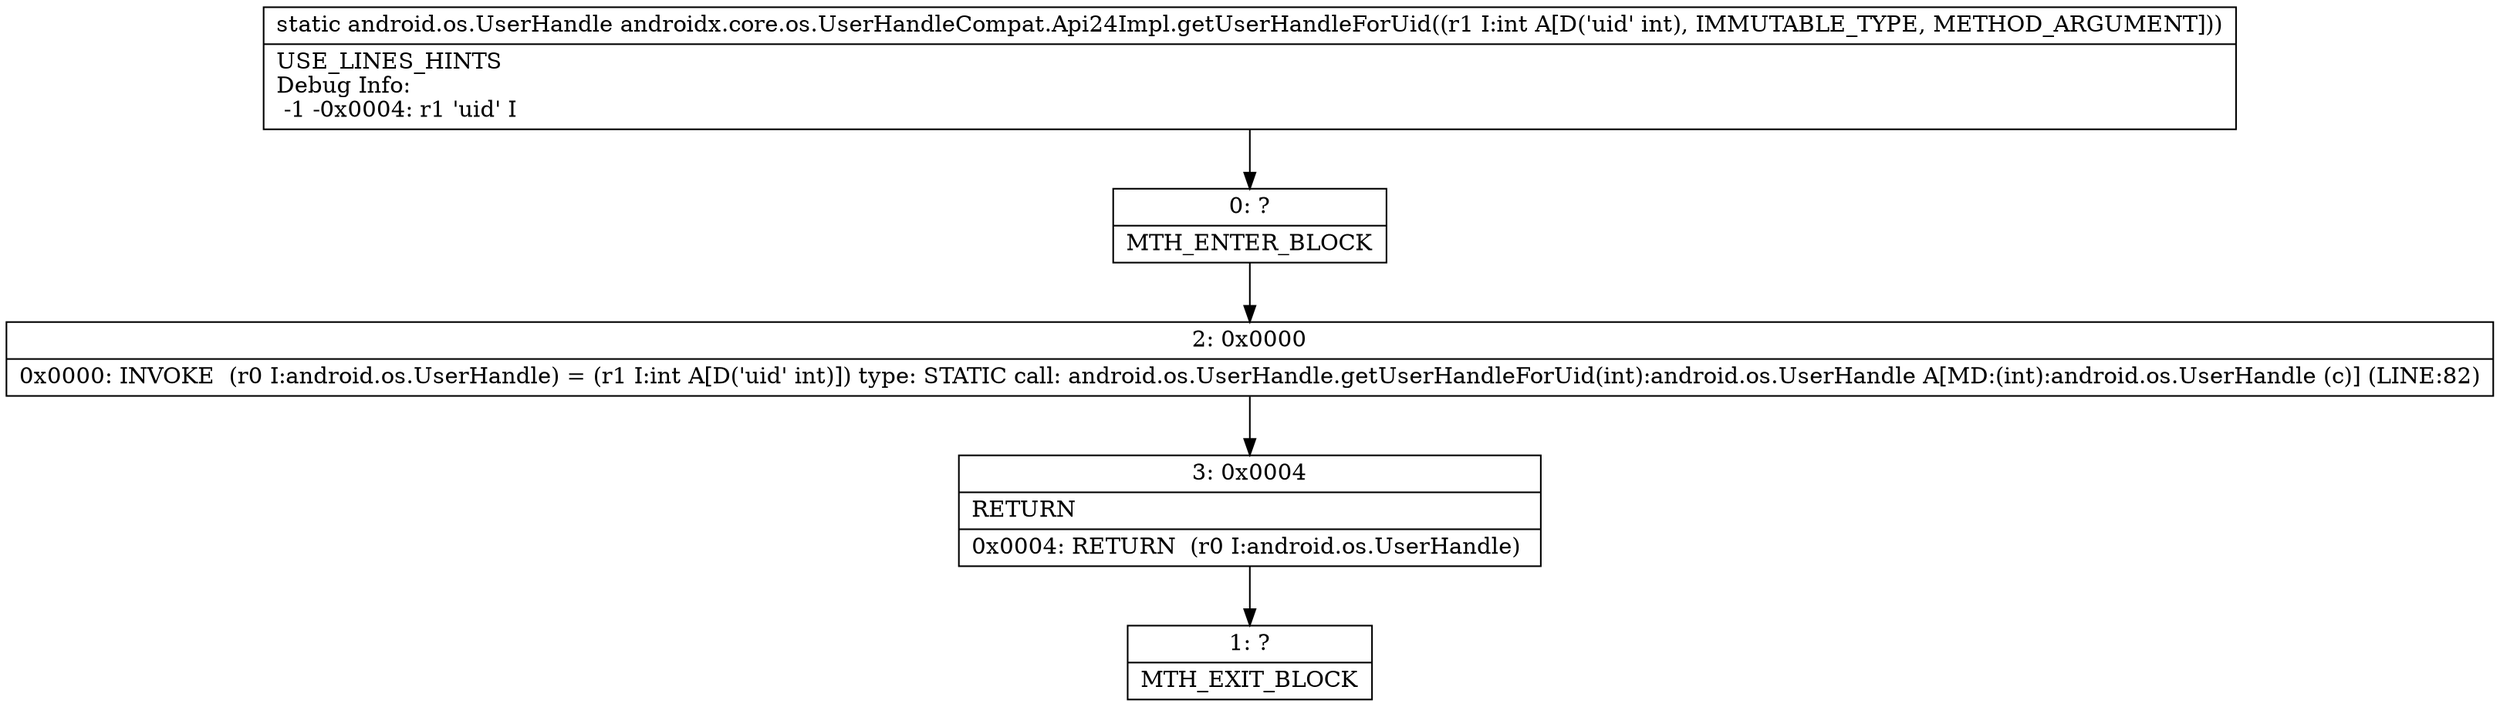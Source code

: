 digraph "CFG forandroidx.core.os.UserHandleCompat.Api24Impl.getUserHandleForUid(I)Landroid\/os\/UserHandle;" {
Node_0 [shape=record,label="{0\:\ ?|MTH_ENTER_BLOCK\l}"];
Node_2 [shape=record,label="{2\:\ 0x0000|0x0000: INVOKE  (r0 I:android.os.UserHandle) = (r1 I:int A[D('uid' int)]) type: STATIC call: android.os.UserHandle.getUserHandleForUid(int):android.os.UserHandle A[MD:(int):android.os.UserHandle (c)] (LINE:82)\l}"];
Node_3 [shape=record,label="{3\:\ 0x0004|RETURN\l|0x0004: RETURN  (r0 I:android.os.UserHandle) \l}"];
Node_1 [shape=record,label="{1\:\ ?|MTH_EXIT_BLOCK\l}"];
MethodNode[shape=record,label="{static android.os.UserHandle androidx.core.os.UserHandleCompat.Api24Impl.getUserHandleForUid((r1 I:int A[D('uid' int), IMMUTABLE_TYPE, METHOD_ARGUMENT]))  | USE_LINES_HINTS\lDebug Info:\l  \-1 \-0x0004: r1 'uid' I\l}"];
MethodNode -> Node_0;Node_0 -> Node_2;
Node_2 -> Node_3;
Node_3 -> Node_1;
}

